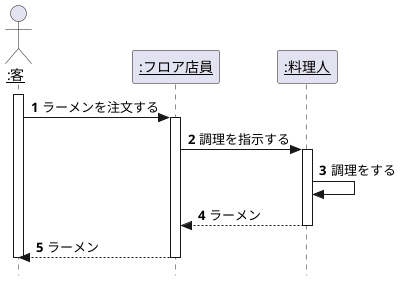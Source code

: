 @startuml 演習4-1_SD_ラーメン屋さんでの注文
hide footbox
     'メッセージに自動で番号を降る
autonumber
    ' 厳密なUMLに準拠する
skinparam style strictuml
actor "<U>:客</u>" as custmer
participant "<u>:フロア店員</u>" as clerk
participant "<u>:料理人</u>" as cook
activate custmer
    custmer -> clerk:ラーメンを注文する
    activate clerk
        clerk -> cook:調理を指示する    
        activate cook
            cook -> cook:調理をする
            clerk <-- cook:ラーメン
        deactivate cook
        custmer <-- clerk:ラーメン
    deactivate clerk
deactivate custmer

@enduml